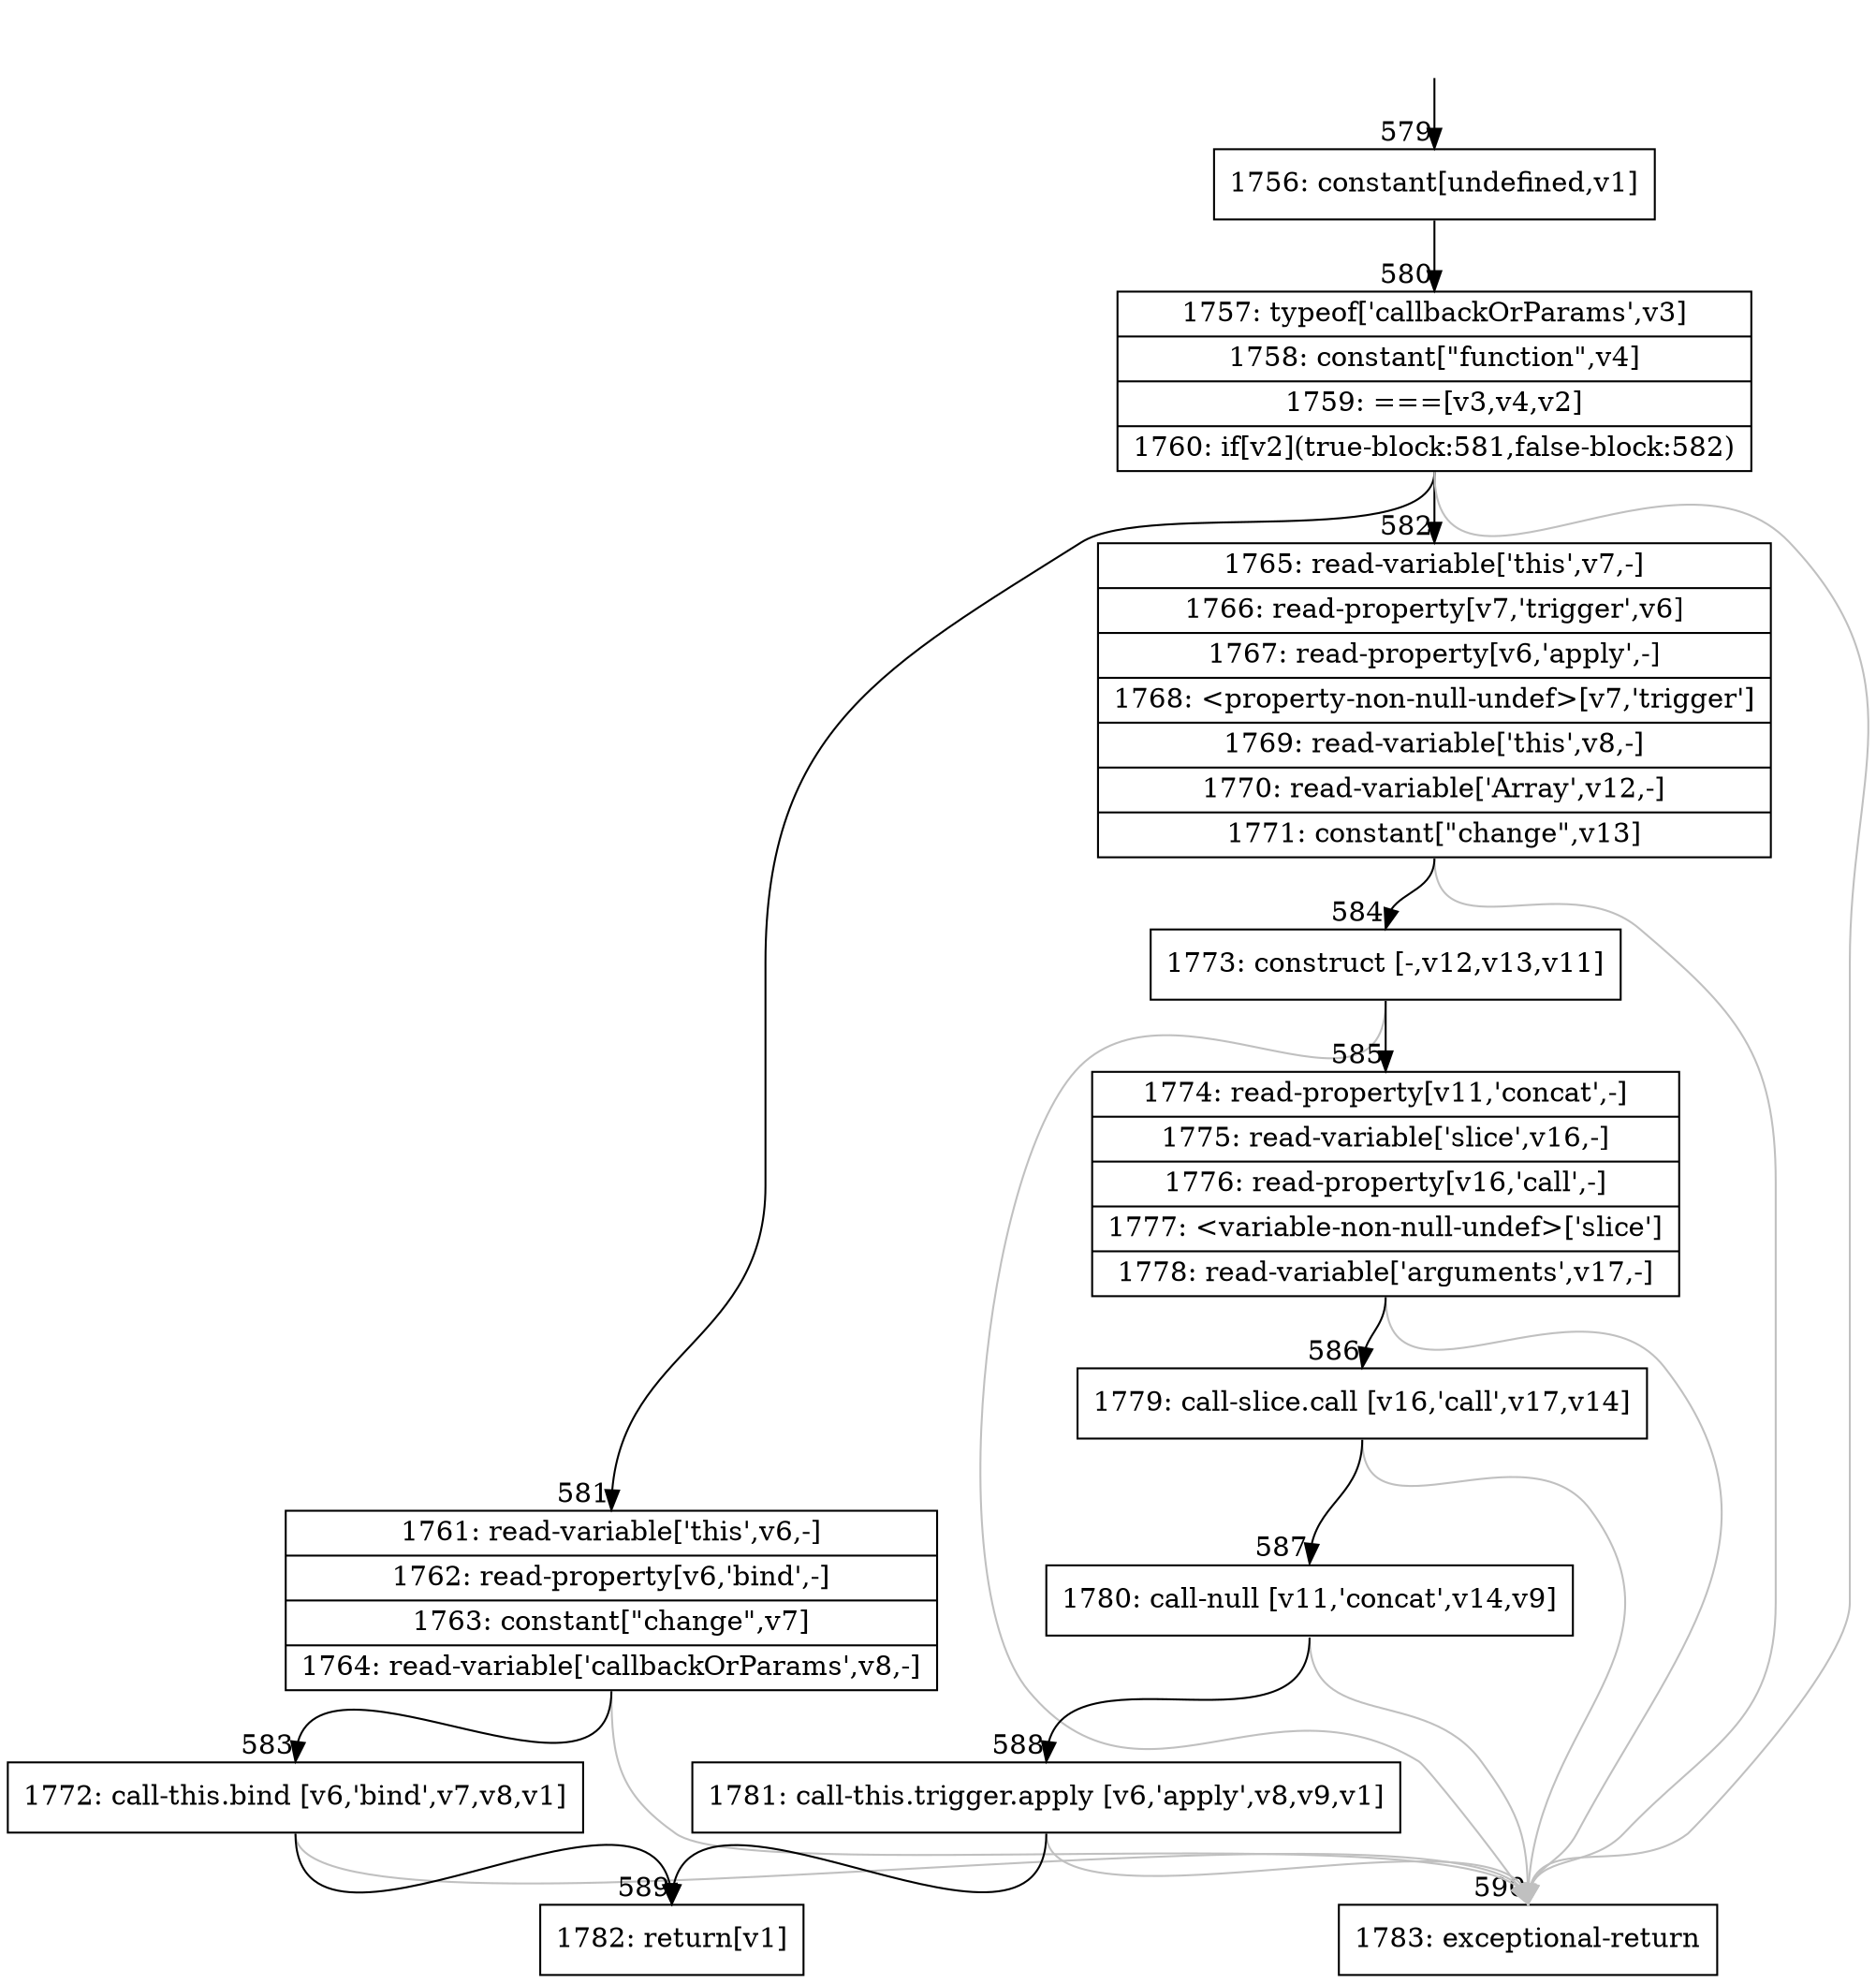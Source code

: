 digraph {
rankdir="TD"
BB_entry52[shape=none,label=""];
BB_entry52 -> BB579 [tailport=s, headport=n, headlabel="    579"]
BB579 [shape=record label="{1756: constant[undefined,v1]}" ] 
BB579 -> BB580 [tailport=s, headport=n, headlabel="      580"]
BB580 [shape=record label="{1757: typeof['callbackOrParams',v3]|1758: constant[\"function\",v4]|1759: ===[v3,v4,v2]|1760: if[v2](true-block:581,false-block:582)}" ] 
BB580 -> BB581 [tailport=s, headport=n, headlabel="      581"]
BB580 -> BB582 [tailport=s, headport=n, headlabel="      582"]
BB580 -> BB590 [tailport=s, headport=n, color=gray, headlabel="      590"]
BB581 [shape=record label="{1761: read-variable['this',v6,-]|1762: read-property[v6,'bind',-]|1763: constant[\"change\",v7]|1764: read-variable['callbackOrParams',v8,-]}" ] 
BB581 -> BB583 [tailport=s, headport=n, headlabel="      583"]
BB581 -> BB590 [tailport=s, headport=n, color=gray]
BB582 [shape=record label="{1765: read-variable['this',v7,-]|1766: read-property[v7,'trigger',v6]|1767: read-property[v6,'apply',-]|1768: \<property-non-null-undef\>[v7,'trigger']|1769: read-variable['this',v8,-]|1770: read-variable['Array',v12,-]|1771: constant[\"change\",v13]}" ] 
BB582 -> BB584 [tailport=s, headport=n, headlabel="      584"]
BB582 -> BB590 [tailport=s, headport=n, color=gray]
BB583 [shape=record label="{1772: call-this.bind [v6,'bind',v7,v8,v1]}" ] 
BB583 -> BB589 [tailport=s, headport=n, headlabel="      589"]
BB583 -> BB590 [tailport=s, headport=n, color=gray]
BB584 [shape=record label="{1773: construct [-,v12,v13,v11]}" ] 
BB584 -> BB585 [tailport=s, headport=n, headlabel="      585"]
BB584 -> BB590 [tailport=s, headport=n, color=gray]
BB585 [shape=record label="{1774: read-property[v11,'concat',-]|1775: read-variable['slice',v16,-]|1776: read-property[v16,'call',-]|1777: \<variable-non-null-undef\>['slice']|1778: read-variable['arguments',v17,-]}" ] 
BB585 -> BB586 [tailport=s, headport=n, headlabel="      586"]
BB585 -> BB590 [tailport=s, headport=n, color=gray]
BB586 [shape=record label="{1779: call-slice.call [v16,'call',v17,v14]}" ] 
BB586 -> BB587 [tailport=s, headport=n, headlabel="      587"]
BB586 -> BB590 [tailport=s, headport=n, color=gray]
BB587 [shape=record label="{1780: call-null [v11,'concat',v14,v9]}" ] 
BB587 -> BB588 [tailport=s, headport=n, headlabel="      588"]
BB587 -> BB590 [tailport=s, headport=n, color=gray]
BB588 [shape=record label="{1781: call-this.trigger.apply [v6,'apply',v8,v9,v1]}" ] 
BB588 -> BB589 [tailport=s, headport=n]
BB588 -> BB590 [tailport=s, headport=n, color=gray]
BB589 [shape=record label="{1782: return[v1]}" ] 
BB590 [shape=record label="{1783: exceptional-return}" ] 
//#$~ 485
}
